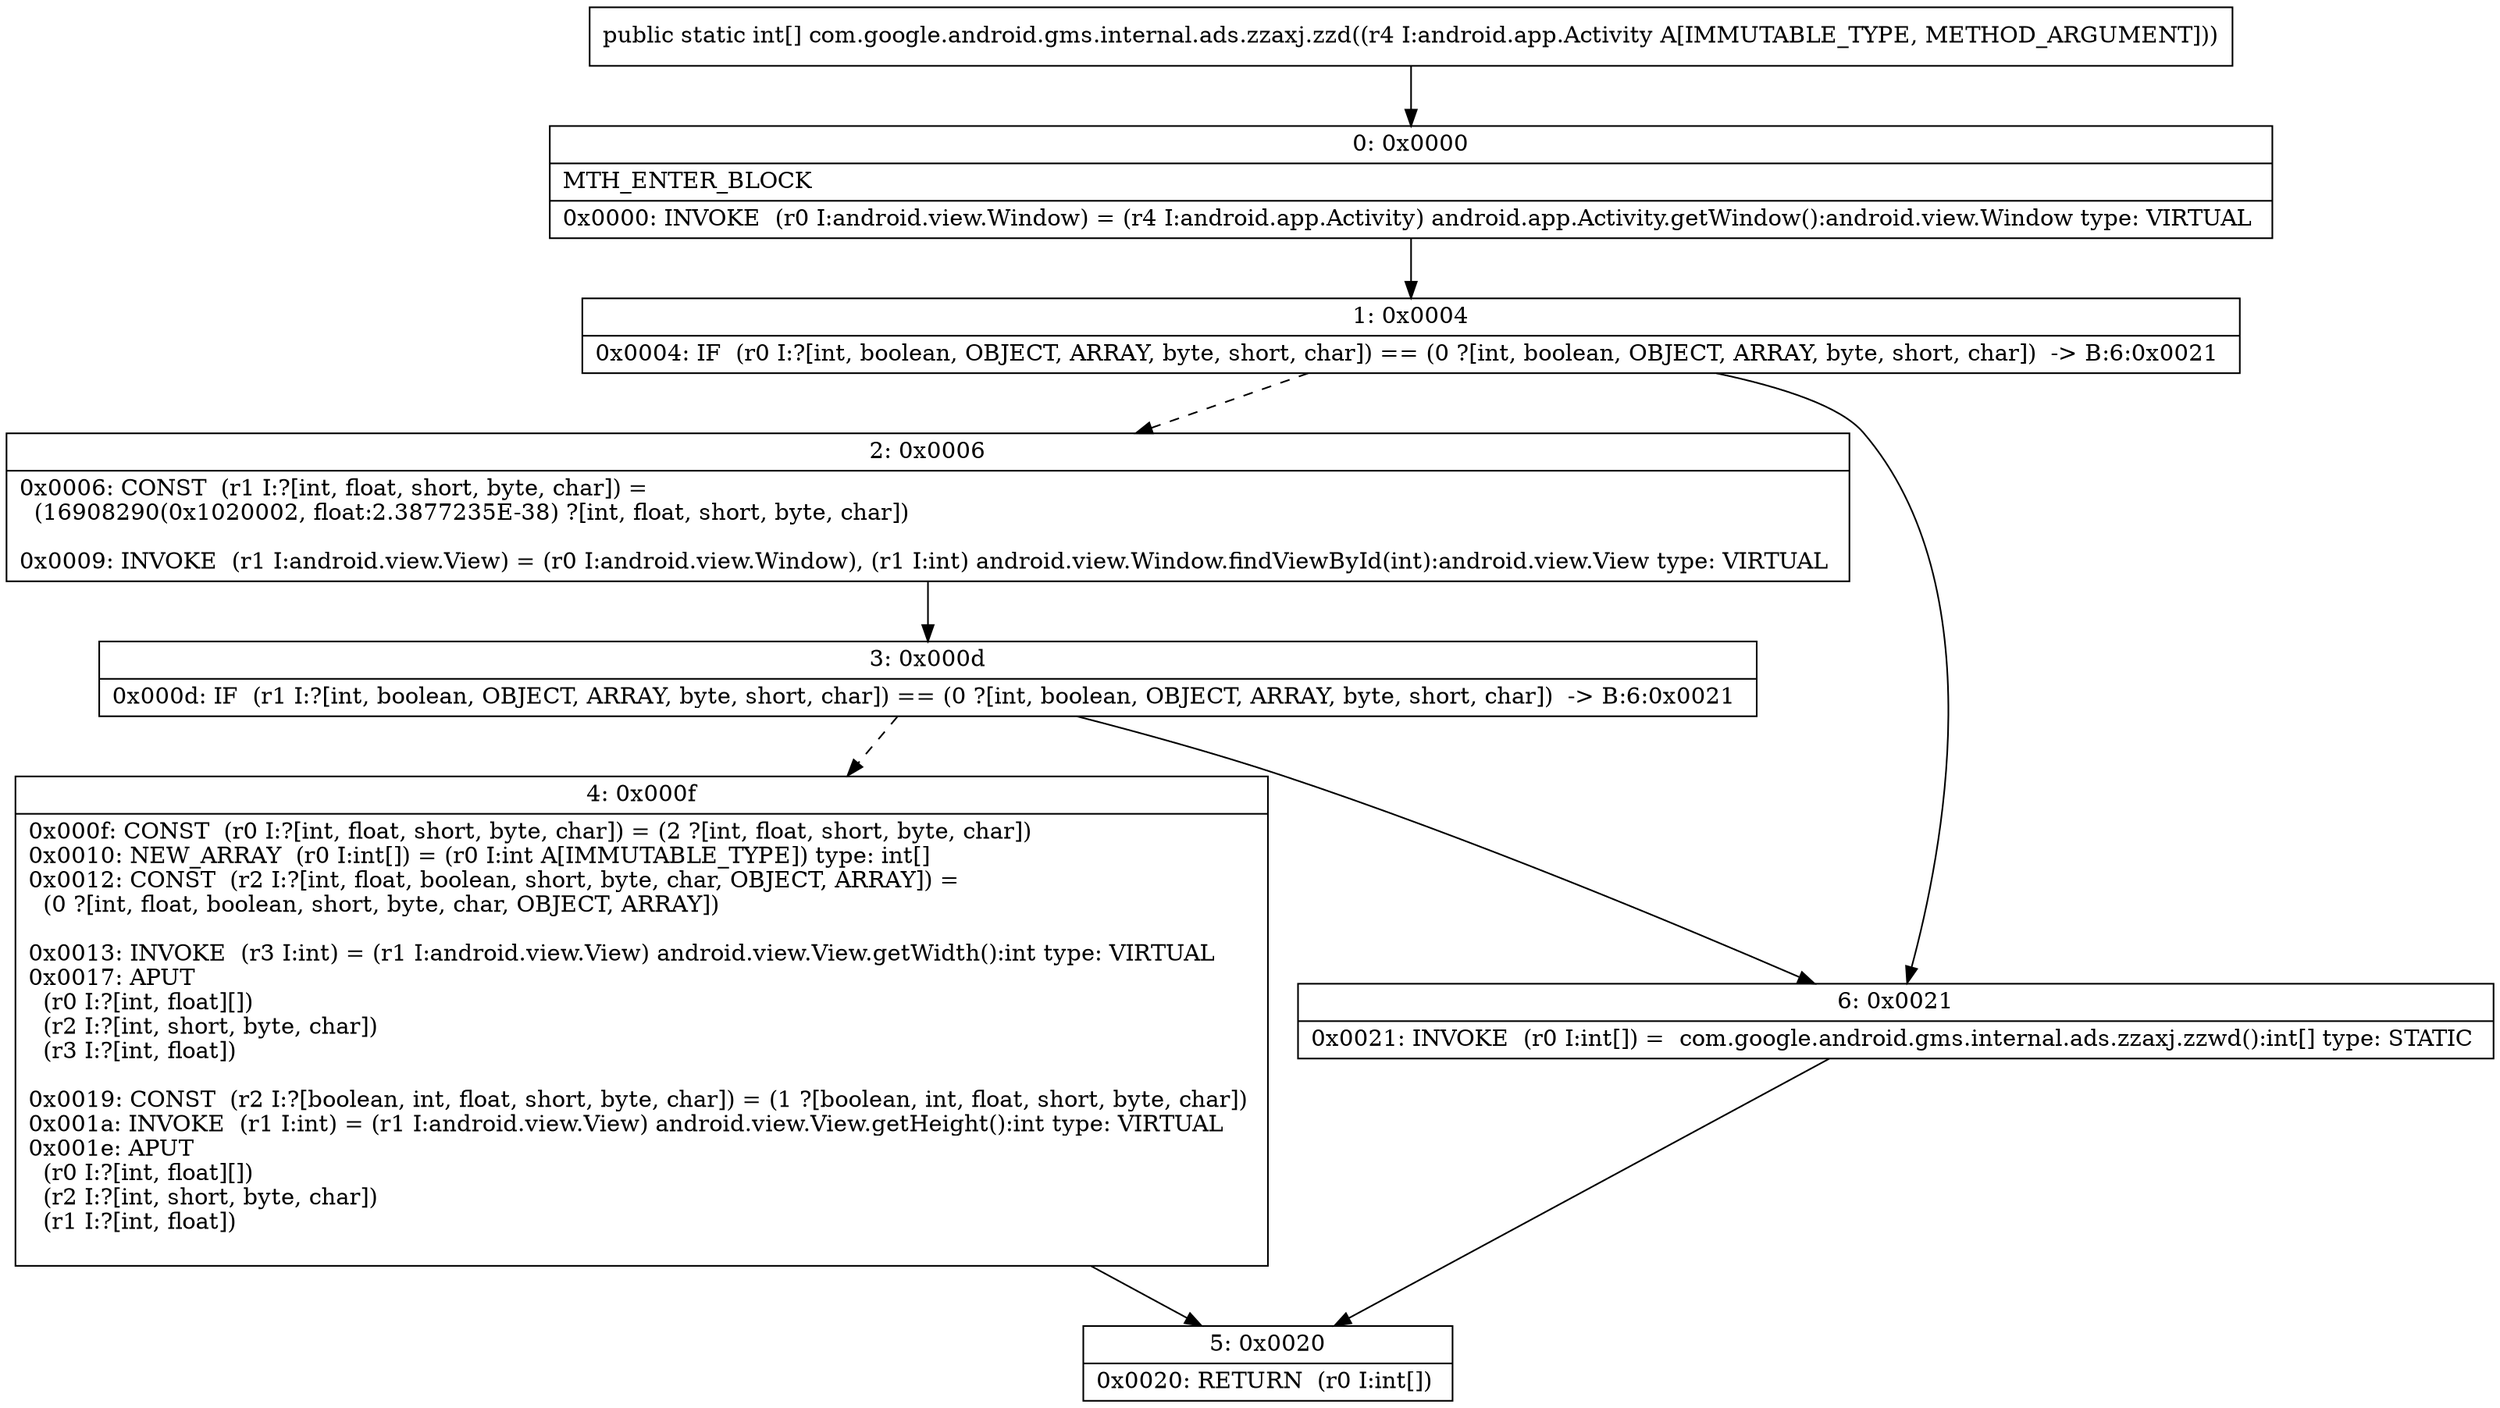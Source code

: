 digraph "CFG forcom.google.android.gms.internal.ads.zzaxj.zzd(Landroid\/app\/Activity;)[I" {
Node_0 [shape=record,label="{0\:\ 0x0000|MTH_ENTER_BLOCK\l|0x0000: INVOKE  (r0 I:android.view.Window) = (r4 I:android.app.Activity) android.app.Activity.getWindow():android.view.Window type: VIRTUAL \l}"];
Node_1 [shape=record,label="{1\:\ 0x0004|0x0004: IF  (r0 I:?[int, boolean, OBJECT, ARRAY, byte, short, char]) == (0 ?[int, boolean, OBJECT, ARRAY, byte, short, char])  \-\> B:6:0x0021 \l}"];
Node_2 [shape=record,label="{2\:\ 0x0006|0x0006: CONST  (r1 I:?[int, float, short, byte, char]) = \l  (16908290(0x1020002, float:2.3877235E\-38) ?[int, float, short, byte, char])\l \l0x0009: INVOKE  (r1 I:android.view.View) = (r0 I:android.view.Window), (r1 I:int) android.view.Window.findViewById(int):android.view.View type: VIRTUAL \l}"];
Node_3 [shape=record,label="{3\:\ 0x000d|0x000d: IF  (r1 I:?[int, boolean, OBJECT, ARRAY, byte, short, char]) == (0 ?[int, boolean, OBJECT, ARRAY, byte, short, char])  \-\> B:6:0x0021 \l}"];
Node_4 [shape=record,label="{4\:\ 0x000f|0x000f: CONST  (r0 I:?[int, float, short, byte, char]) = (2 ?[int, float, short, byte, char]) \l0x0010: NEW_ARRAY  (r0 I:int[]) = (r0 I:int A[IMMUTABLE_TYPE]) type: int[] \l0x0012: CONST  (r2 I:?[int, float, boolean, short, byte, char, OBJECT, ARRAY]) = \l  (0 ?[int, float, boolean, short, byte, char, OBJECT, ARRAY])\l \l0x0013: INVOKE  (r3 I:int) = (r1 I:android.view.View) android.view.View.getWidth():int type: VIRTUAL \l0x0017: APUT  \l  (r0 I:?[int, float][])\l  (r2 I:?[int, short, byte, char])\l  (r3 I:?[int, float])\l \l0x0019: CONST  (r2 I:?[boolean, int, float, short, byte, char]) = (1 ?[boolean, int, float, short, byte, char]) \l0x001a: INVOKE  (r1 I:int) = (r1 I:android.view.View) android.view.View.getHeight():int type: VIRTUAL \l0x001e: APUT  \l  (r0 I:?[int, float][])\l  (r2 I:?[int, short, byte, char])\l  (r1 I:?[int, float])\l \l}"];
Node_5 [shape=record,label="{5\:\ 0x0020|0x0020: RETURN  (r0 I:int[]) \l}"];
Node_6 [shape=record,label="{6\:\ 0x0021|0x0021: INVOKE  (r0 I:int[]) =  com.google.android.gms.internal.ads.zzaxj.zzwd():int[] type: STATIC \l}"];
MethodNode[shape=record,label="{public static int[] com.google.android.gms.internal.ads.zzaxj.zzd((r4 I:android.app.Activity A[IMMUTABLE_TYPE, METHOD_ARGUMENT])) }"];
MethodNode -> Node_0;
Node_0 -> Node_1;
Node_1 -> Node_2[style=dashed];
Node_1 -> Node_6;
Node_2 -> Node_3;
Node_3 -> Node_4[style=dashed];
Node_3 -> Node_6;
Node_4 -> Node_5;
Node_6 -> Node_5;
}

